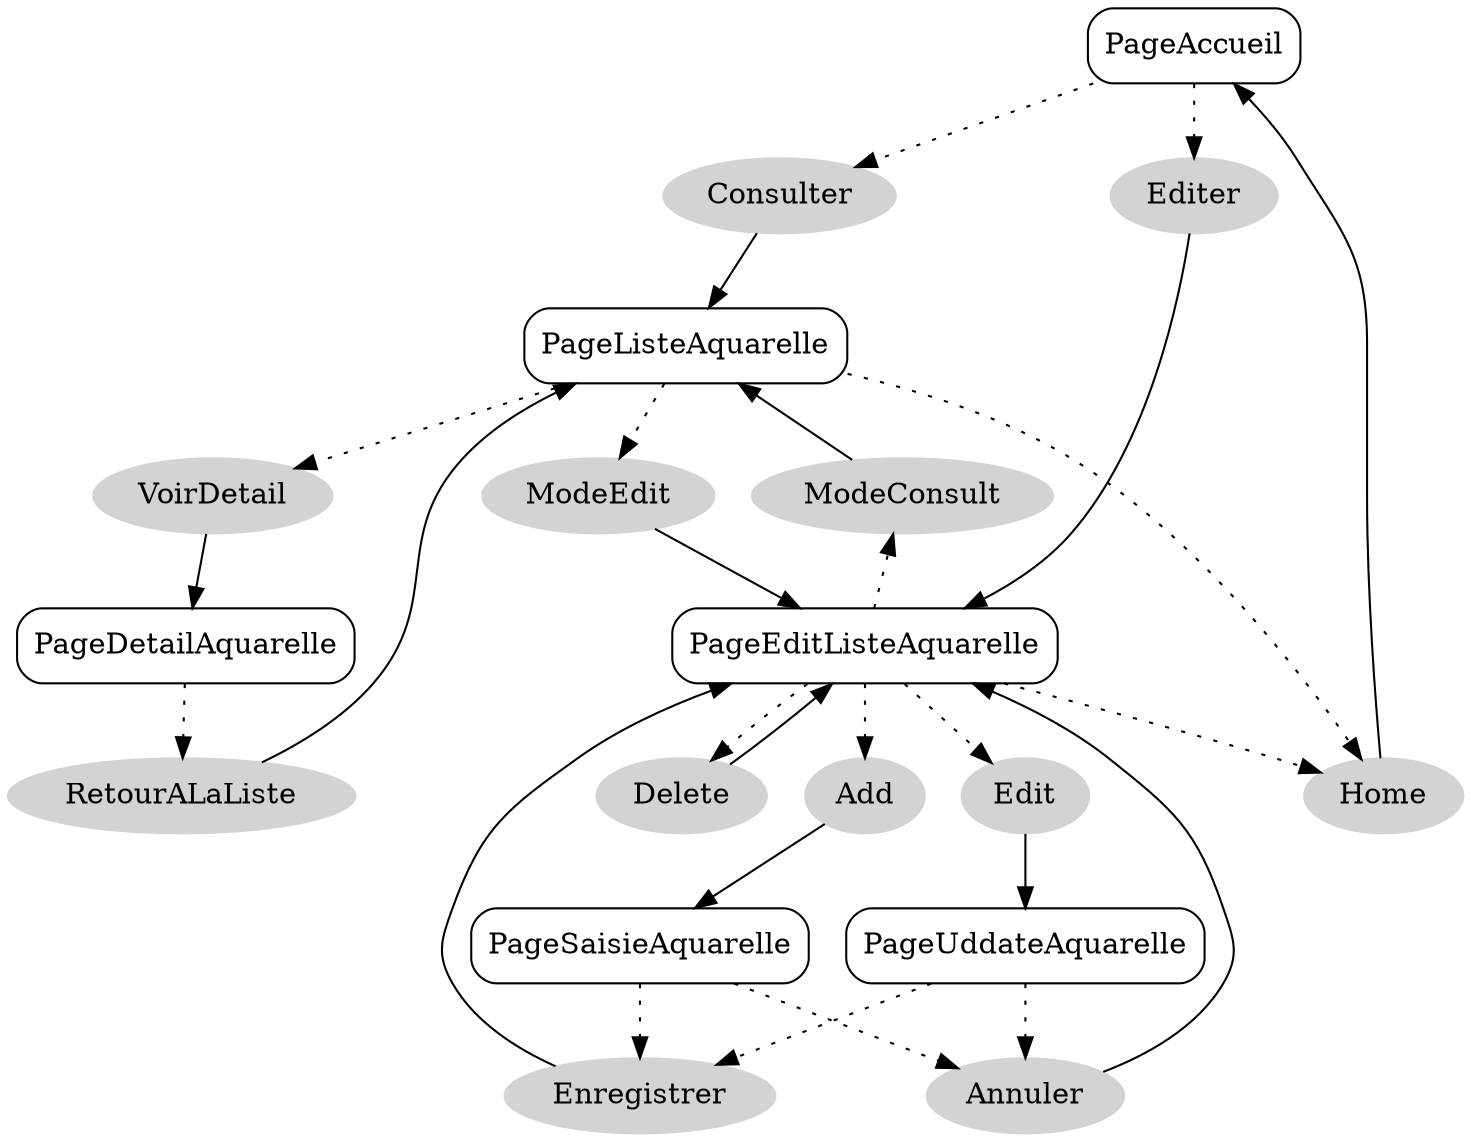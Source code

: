 digraph G {
	PageAccueil [shape=box,style=rounded];
	PageListeAquarelle [shape=box,style=rounded];
	PageEditListeAquarelle [shape=box,style=rounded];
	PageDetailAquarelle [shape=box,style=rounded];
	PageSaisieAquarelle [shape=box,style=rounded];
	PageUddateAquarelle [shape=box,style=rounded];
	Consulter [color=lightgrey,style=filled];
	Editer [color=lightgrey,style=filled];
	ModeEdit [color=lightgrey,style=filled];
	ModeConsult [color=lightgrey,style=filled];
	Add [color=lightgrey,style=filled];
	Edit [color=lightgrey,style=filled];
	Delete [color=lightgrey,style=filled];
	Enregistrer [color=lightgrey,style=filled];
	Annuler [color=lightgrey,style=filled];
	Home [color=lightgrey,style=filled];
	RetourALaListe [color=lightgrey,style=filled];
	VoirDetail [color=lightgrey,style=filled];
	{rank = same; Consulter; Editer};
	{rank = same; ModeEdit; ModeConsult};
	{rank = same; Add; Edit; Delete};
	
	
	PageAccueil -> Consulter [style=dotted];
	Consulter -> PageListeAquarelle;
	PageAccueil -> Editer [style=dotted];
	PageEditListeAquarelle -> Add [style=dotted];
	PageEditListeAquarelle -> ModeConsult [style=dotted];
	ModeConsult -> PageListeAquarelle;
	Add -> PageSaisieAquarelle; 
	PageEditListeAquarelle -> Edit  [style=dotted];
	Edit -> PageUddateAquarelle; 
	PageEditListeAquarelle -> Delete  [style=dotted];
	Delete -> PageEditListeAquarelle;
	PageEditListeAquarelle -> Home  [style=dotted];
	Home -> PageAccueil;

	PageSaisieAquarelle -> Enregistrer  [style=dotted];
	Enregistrer -> PageEditListeAquarelle;
	PageSaisieAquarelle -> Annuler  [style=dotted];
	Annuler -> PageEditListeAquarelle;

	PageUddateAquarelle -> Enregistrer  [style=dotted];
	PageUddateAquarelle -> Annuler  [style=dotted];

	PageDetailAquarelle -> RetourALaListe  [style=dotted];
	RetourALaListe -> PageListeAquarelle;
	PageListeAquarelle -> Home [style=dotted];
	PageListeAquarelle -> VoirDetail  [style=dotted];
	PageListeAquarelle -> ModeEdit  [style=dotted];
	ModeEdit -> PageEditListeAquarelle;
	VoirDetail -> PageDetailAquarelle;
	Editer -> PageEditListeAquarelle;
}